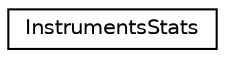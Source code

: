 digraph "Graphical Class Hierarchy"
{
 // LATEX_PDF_SIZE
  edge [fontname="Helvetica",fontsize="10",labelfontname="Helvetica",labelfontsize="10"];
  node [fontname="Helvetica",fontsize="10",shape=record];
  rankdir="LR";
  Node0 [label="InstrumentsStats",height=0.2,width=0.4,color="black", fillcolor="white", style="filled",URL="$classarm__compute_1_1test_1_1framework_1_1_instruments_stats.xhtml",tooltip="Generate common statistics for a set of measurements."];
}
